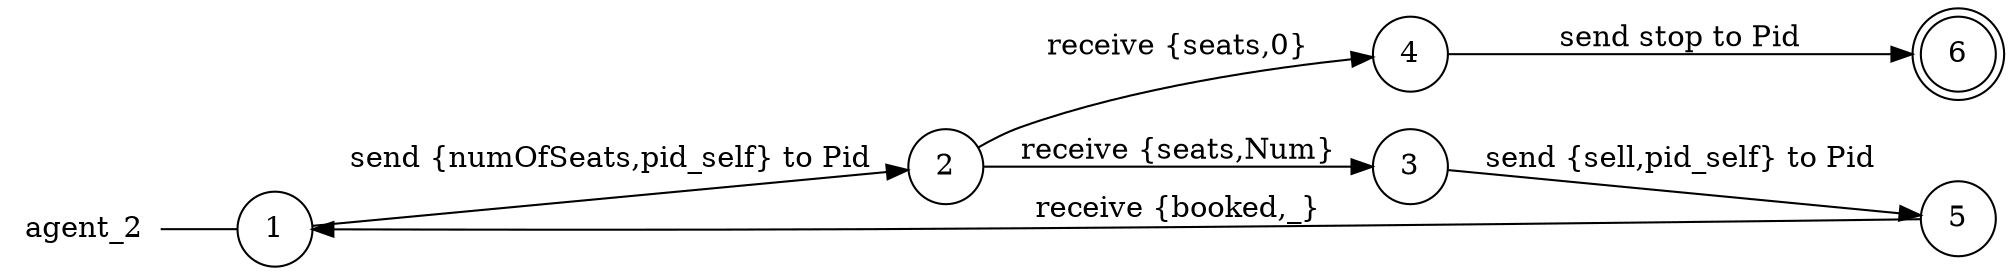 digraph agent_2 {
	rankdir="LR";
	n_0 [label="agent_2", shape="plaintext"];
	n_1 [id="5", shape=doublecircle, label="6"];
	n_2 [id="6", shape=circle, label="3"];
	n_3 [id="1", shape=circle, label="1"];
	n_0 -> n_3 [arrowhead=none];
	n_4 [id="2", shape=circle, label="2"];
	n_5 [id="4", shape=circle, label="4"];
	n_6 [id="3", shape=circle, label="5"];

	n_4 -> n_5 [id="[$e|3]", label="receive {seats,0}"];
	n_4 -> n_2 [id="[$e|1]", label="receive {seats,Num}"];
	n_3 -> n_4 [id="[$e|6]", label="send {numOfSeats,pid_self} to Pid"];
	n_6 -> n_3 [id="[$e|7]", label="receive {booked,_}"];
	n_5 -> n_1 [id="[$e|2]", label="send stop to Pid"];
	n_2 -> n_6 [id="[$e|5]", label="send {sell,pid_self} to Pid"];
}

